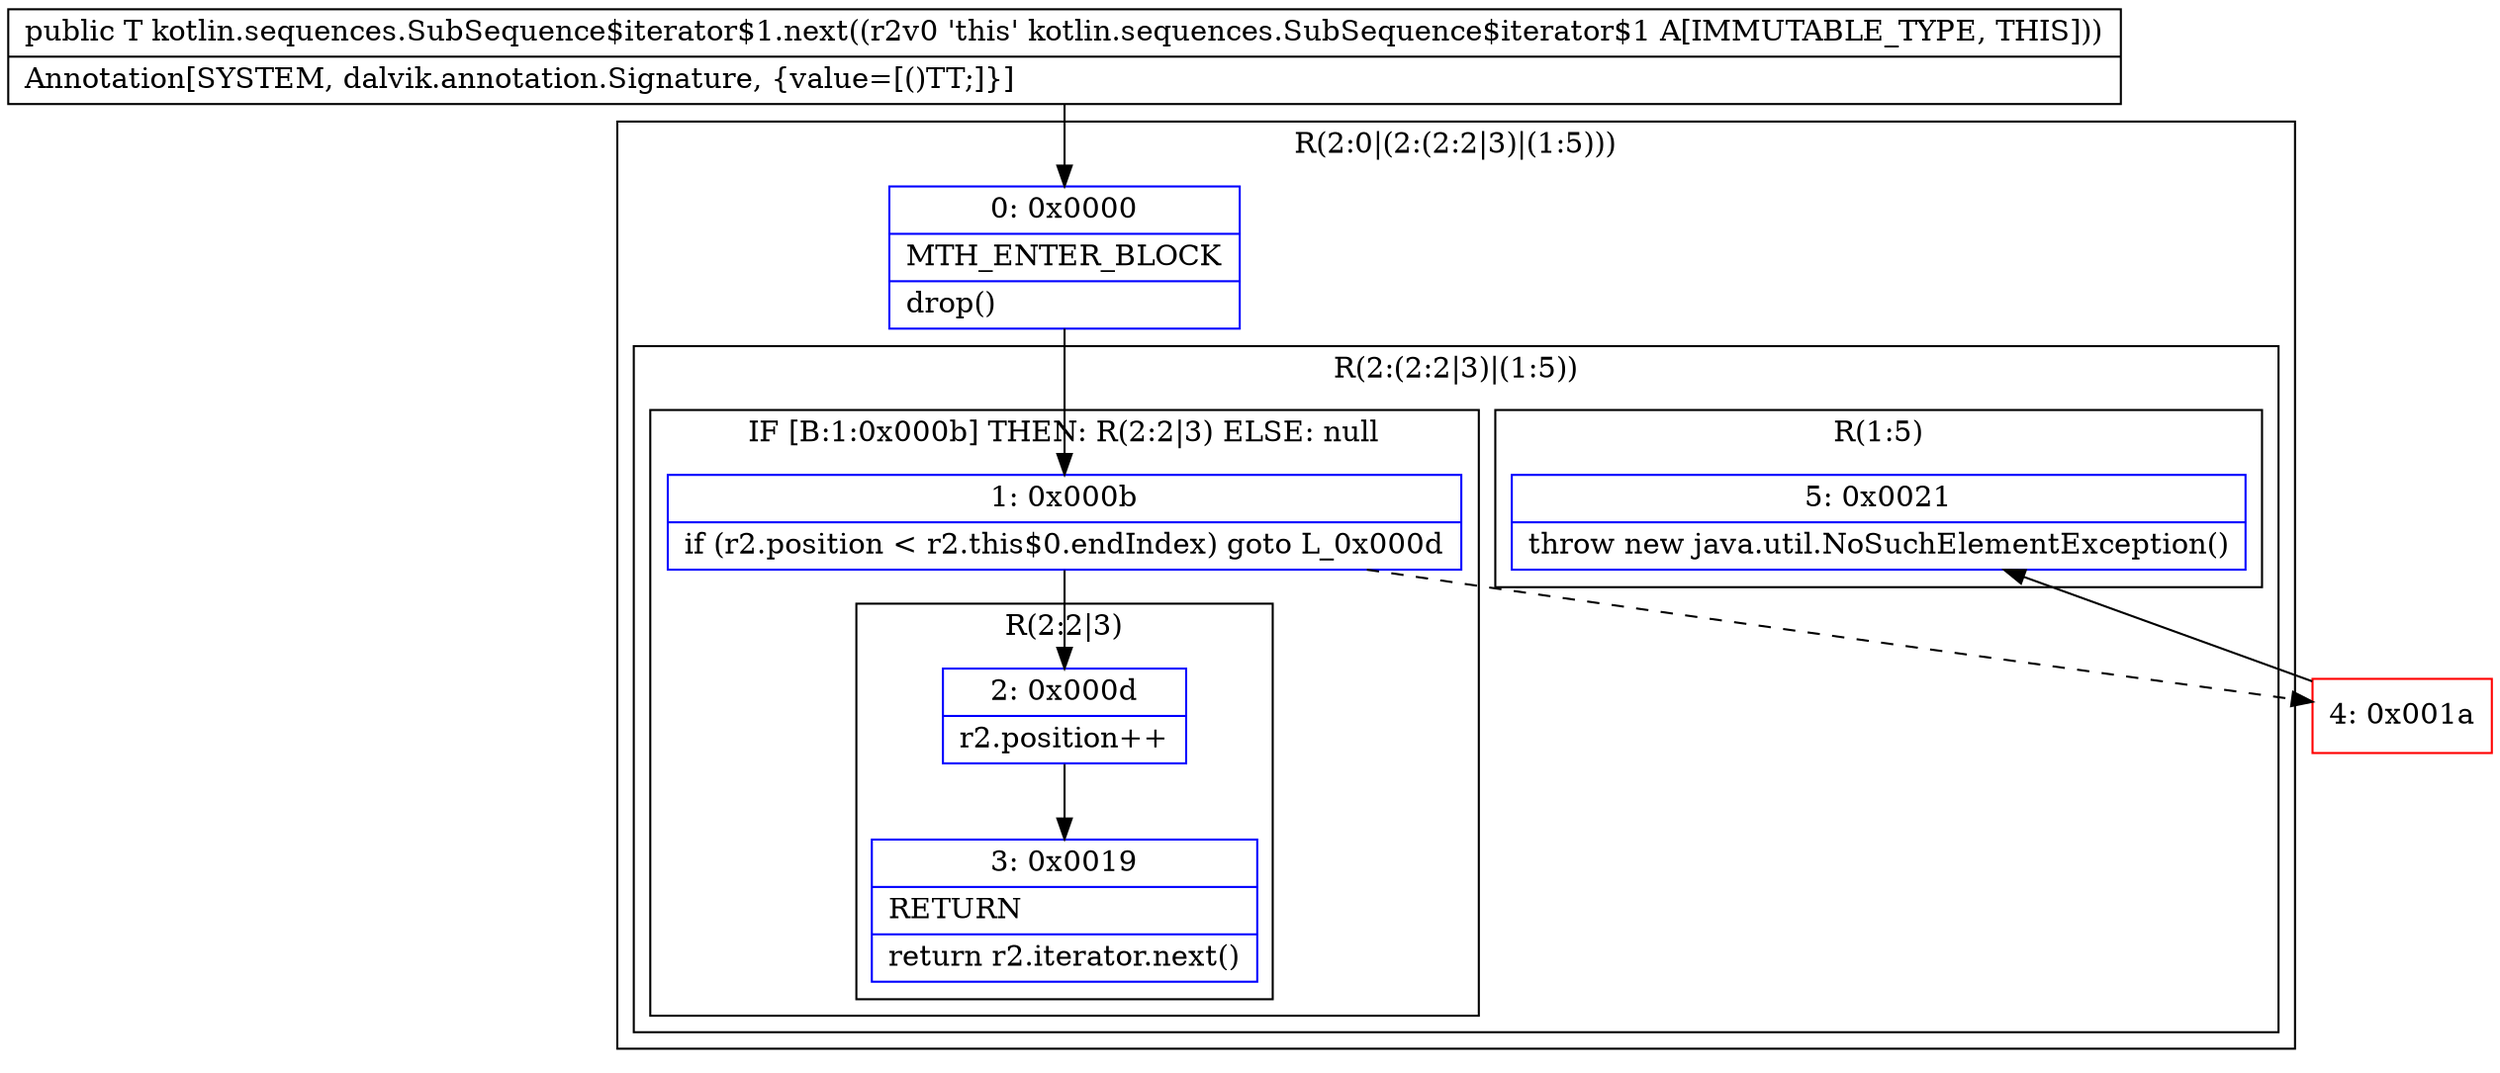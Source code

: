 digraph "CFG forkotlin.sequences.SubSequence$iterator$1.next()Ljava\/lang\/Object;" {
subgraph cluster_Region_47711069 {
label = "R(2:0|(2:(2:2|3)|(1:5)))";
node [shape=record,color=blue];
Node_0 [shape=record,label="{0\:\ 0x0000|MTH_ENTER_BLOCK\l|drop()\l}"];
subgraph cluster_Region_1006288460 {
label = "R(2:(2:2|3)|(1:5))";
node [shape=record,color=blue];
subgraph cluster_IfRegion_627178774 {
label = "IF [B:1:0x000b] THEN: R(2:2|3) ELSE: null";
node [shape=record,color=blue];
Node_1 [shape=record,label="{1\:\ 0x000b|if (r2.position \< r2.this$0.endIndex) goto L_0x000d\l}"];
subgraph cluster_Region_957258653 {
label = "R(2:2|3)";
node [shape=record,color=blue];
Node_2 [shape=record,label="{2\:\ 0x000d|r2.position++\l}"];
Node_3 [shape=record,label="{3\:\ 0x0019|RETURN\l|return r2.iterator.next()\l}"];
}
}
subgraph cluster_Region_2072950026 {
label = "R(1:5)";
node [shape=record,color=blue];
Node_5 [shape=record,label="{5\:\ 0x0021|throw new java.util.NoSuchElementException()\l}"];
}
}
}
Node_4 [shape=record,color=red,label="{4\:\ 0x001a}"];
MethodNode[shape=record,label="{public T kotlin.sequences.SubSequence$iterator$1.next((r2v0 'this' kotlin.sequences.SubSequence$iterator$1 A[IMMUTABLE_TYPE, THIS]))  | Annotation[SYSTEM, dalvik.annotation.Signature, \{value=[()TT;]\}]\l}"];
MethodNode -> Node_0;
Node_0 -> Node_1;
Node_1 -> Node_2;
Node_1 -> Node_4[style=dashed];
Node_2 -> Node_3;
Node_4 -> Node_5;
}

